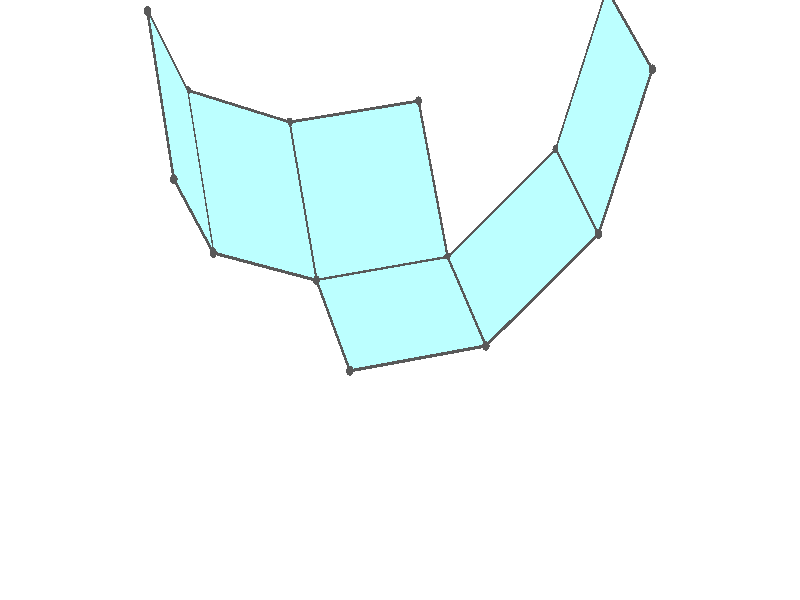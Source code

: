 #version 3.7;
global_settings{assumed_gamma 1.0}
camera{perspective location <18.750000000000000000000000, 10.825317547305481014063844, 12.499999999999996447286321> right <0.133333333333333331482962, -0.230940107675850353485814, -0.000000000000000000000000> up <-0.064951905283832905846353, -0.037499999999999998612221, 0.129903810567665811692706> direction <0.750000000000000111022302, 0.433012701892219298294151, 0.499999999999999944488849> sky <-0.433012701892219298294151, -0.249999999999999944488849, 0.866025403784438707610605> look_at <18.000000000000000000000000, 10.392304845413262270881205, 11.999999999999996447286321>}
light_source{<18.750000000000000000000000, 10.825317547305481014063844, 12.499999999999996447286321> rgb<1.0,1.0,1.0>}
background{rgb<1,1,1>}
union{union{object{union{sphere{<0.000000000000000049995996, 0.816496580927725923437777, -0.091663934643884115160972>,0.029999999999999998889777}sphere{<-0.816496580927725923437777, 0.000000000000000099991992, -0.091663934643884115160972>,0.029999999999999998889777}sphere{<-0.000000000000000149987989, -0.816496580927725923437777, -0.091663934643884115160972>,0.029999999999999998889777}sphere{<0.816496580927725923437777, -0.000000000000000199983985, -0.091663934643884115160972>,0.029999999999999998889777}} pigment{rgb<0.1,0.1,0.1>}}object{union{cylinder{<0.000000000000000049995996, 0.816496580927725923437777, -0.091663934643884115160972>,<-0.816496580927725923437777, 0.000000000000000099991992, -0.091663934643884115160972>,0.010000000000000000208167}cylinder{<-0.816496580927725923437777, 0.000000000000000099991992, -0.091663934643884115160972>,<-0.000000000000000149987989, -0.816496580927725923437777, -0.091663934643884115160972>,0.010000000000000000208167}cylinder{<-0.000000000000000149987989, -0.816496580927725923437777, -0.091663934643884115160972>,<0.816496580927725923437777, -0.000000000000000199983985, -0.091663934643884115160972>,0.010000000000000000208167}cylinder{<0.816496580927725923437777, -0.000000000000000199983985, -0.091663934643884115160972>,<0.000000000000000049995996, 0.816496580927725923437777, -0.091663934643884115160972>,0.010000000000000000208167}} pigment{rgb<0.1,0.1,0.1>}}object{polygon{4.000000000000000000000000,<0.000000000000000049995996, 0.816496580927725923437777, -0.091663934643884115160972>,<-0.816496580927725923437777, 0.000000000000000099991992, -0.091663934643884115160972>,<-0.000000000000000149987989, -0.816496580927725923437777, -0.091663934643884115160972>,<0.816496580927725923437777, -0.000000000000000199983985, -0.091663934643884115160972>} pigment{rgbft<0.5,1.0,1.0,0.1,0.1>}}}union{object{union{sphere{<0.000000000000000111022302, 0.816496580927726034460079, -0.091663934643884392716728>,0.029999999999999998889777}sphere{<-0.816496580927726145482382, -0.000000000000000111022302, -0.091663934643884392716728>,0.029999999999999998889777}sphere{<-1.490052188843042468846534, 0.673555607915316434386455, 0.561006747572645125821111>,0.029999999999999998889777}sphere{<-0.673555607915316434386455, 1.490052188843042468846534, 0.561006747572645236843414>,0.029999999999999998889777}} pigment{rgb<0.1,0.1,0.1>}}object{union{cylinder{<0.000000000000000111022302, 0.816496580927726034460079, -0.091663934643884392716728>,<-0.816496580927726145482382, -0.000000000000000111022302, -0.091663934643884392716728>,0.010000000000000000208167}cylinder{<-0.816496580927726145482382, -0.000000000000000111022302, -0.091663934643884392716728>,<-1.490052188843042468846534, 0.673555607915316434386455, 0.561006747572645125821111>,0.010000000000000000208167}cylinder{<-1.490052188843042468846534, 0.673555607915316434386455, 0.561006747572645125821111>,<-0.673555607915316434386455, 1.490052188843042468846534, 0.561006747572645236843414>,0.010000000000000000208167}cylinder{<-0.673555607915316434386455, 1.490052188843042468846534, 0.561006747572645236843414>,<0.000000000000000111022302, 0.816496580927726034460079, -0.091663934643884392716728>,0.010000000000000000208167}} pigment{rgb<0.1,0.1,0.1>}}object{polygon{4.000000000000000000000000,<0.000000000000000111022302, 0.816496580927726034460079, -0.091663934643884392716728>,<-0.816496580927726145482382, -0.000000000000000111022302, -0.091663934643884392716728>,<-1.490052188843042468846534, 0.673555607915316434386455, 0.561006747572645125821111>,<-0.673555607915316434386455, 1.490052188843042468846534, 0.561006747572645236843414>} pigment{rgbft<0.5,1.0,1.0,0.1,0.1>}}}union{object{union{sphere{<-0.968336569481868192355023, 1.784833150409594226815102, 1.637826928814217097851724>,0.029999999999999998889777}sphere{<-1.784833150409594448859707, 0.968336569481867970310418, 1.637826928814217097851724>,0.029999999999999998889777}sphere{<-1.490052188843042690891139, 0.673555607915316434386455, 0.561006747572645014798809>,0.029999999999999998889777}sphere{<-0.673555607915316434386455, 1.490052188843042468846534, 0.561006747572645014798809>,0.029999999999999998889777}} pigment{rgb<0.1,0.1,0.1>}}object{union{cylinder{<-0.968336569481868192355023, 1.784833150409594226815102, 1.637826928814217097851724>,<-1.784833150409594448859707, 0.968336569481867970310418, 1.637826928814217097851724>,0.010000000000000000208167}cylinder{<-1.784833150409594448859707, 0.968336569481867970310418, 1.637826928814217097851724>,<-1.490052188843042690891139, 0.673555607915316434386455, 0.561006747572645014798809>,0.010000000000000000208167}cylinder{<-1.490052188843042690891139, 0.673555607915316434386455, 0.561006747572645014798809>,<-0.673555607915316434386455, 1.490052188843042468846534, 0.561006747572645014798809>,0.010000000000000000208167}cylinder{<-0.673555607915316434386455, 1.490052188843042468846534, 0.561006747572645014798809>,<-0.968336569481868192355023, 1.784833150409594226815102, 1.637826928814217097851724>,0.010000000000000000208167}} pigment{rgb<0.1,0.1,0.1>}}object{polygon{4.000000000000000000000000,<-0.968336569481868192355023, 1.784833150409594226815102, 1.637826928814217097851724>,<-1.784833150409594448859707, 0.968336569481867970310418, 1.637826928814217097851724>,<-1.490052188843042690891139, 0.673555607915316434386455, 0.561006747572645014798809>,<-0.673555607915316434386455, 1.490052188843042468846534, 0.561006747572645014798809>} pigment{rgbft<0.5,1.0,1.0,0.1,0.1>}}}union{object{union{sphere{<-1.490052188843042468846534, -0.673555607915315990297245, 0.561006747572644903776506>,0.029999999999999998889777}sphere{<-0.816496580927726034460079, 0.000000000000000111022302, -0.091663934643884337205577>,0.029999999999999998889777}sphere{<-0.000000000000000111022302, -0.816496580927726034460079, -0.091663934643884281694426>,0.029999999999999998889777}sphere{<-0.673555607915316434386455, -1.490052188843042024757324, 0.561006747572645014798809>,0.029999999999999998889777}} pigment{rgb<0.1,0.1,0.1>}}object{union{cylinder{<-1.490052188843042468846534, -0.673555607915315990297245, 0.561006747572644903776506>,<-0.816496580927726034460079, 0.000000000000000111022302, -0.091663934643884337205577>,0.010000000000000000208167}cylinder{<-0.816496580927726034460079, 0.000000000000000111022302, -0.091663934643884337205577>,<-0.000000000000000111022302, -0.816496580927726034460079, -0.091663934643884281694426>,0.010000000000000000208167}cylinder{<-0.000000000000000111022302, -0.816496580927726034460079, -0.091663934643884281694426>,<-0.673555607915316434386455, -1.490052188843042024757324, 0.561006747572645014798809>,0.010000000000000000208167}cylinder{<-0.673555607915316434386455, -1.490052188843042024757324, 0.561006747572645014798809>,<-1.490052188843042468846534, -0.673555607915315990297245, 0.561006747572644903776506>,0.010000000000000000208167}} pigment{rgb<0.1,0.1,0.1>}}object{polygon{4.000000000000000000000000,<-1.490052188843042468846534, -0.673555607915315990297245, 0.561006747572644903776506>,<-0.816496580927726034460079, 0.000000000000000111022302, -0.091663934643884337205577>,<-0.000000000000000111022302, -0.816496580927726034460079, -0.091663934643884281694426>,<-0.673555607915316434386455, -1.490052188843042024757324, 0.561006747572645014798809>} pigment{rgbft<0.5,1.0,1.0,0.1,0.1>}}}union{object{union{sphere{<0.260857809680587138245755, -1.902749987077771987031838, 1.099416838193431056325267>,0.029999999999999998889777}sphere{<0.934413417595903794676815, -1.229194379162455774689988, 0.446746155976901815343183>,0.029999999999999998889777}sphere{<-0.000000000000000111022302, -0.816496580927726145482382, -0.091663934643884337205577>,0.029999999999999998889777}sphere{<-0.673555607915316767453362, -1.490052188843042468846534, 0.561006747572645014798809>,0.029999999999999998889777}} pigment{rgb<0.1,0.1,0.1>}}object{union{cylinder{<0.260857809680587138245755, -1.902749987077771987031838, 1.099416838193431056325267>,<0.934413417595903794676815, -1.229194379162455774689988, 0.446746155976901815343183>,0.010000000000000000208167}cylinder{<0.934413417595903794676815, -1.229194379162455774689988, 0.446746155976901815343183>,<-0.000000000000000111022302, -0.816496580927726145482382, -0.091663934643884337205577>,0.010000000000000000208167}cylinder{<-0.000000000000000111022302, -0.816496580927726145482382, -0.091663934643884337205577>,<-0.673555607915316767453362, -1.490052188843042468846534, 0.561006747572645014798809>,0.010000000000000000208167}cylinder{<-0.673555607915316767453362, -1.490052188843042468846534, 0.561006747572645014798809>,<0.260857809680587138245755, -1.902749987077771987031838, 1.099416838193431056325267>,0.010000000000000000208167}} pigment{rgb<0.1,0.1,0.1>}}object{polygon{4.000000000000000000000000,<0.260857809680587138245755, -1.902749987077771987031838, 1.099416838193431056325267>,<0.934413417595903794676815, -1.229194379162455774689988, 0.446746155976901815343183>,<-0.000000000000000111022302, -0.816496580927726145482382, -0.091663934643884337205577>,<-0.673555607915316767453362, -1.490052188843042468846534, 0.561006747572645014798809>} pigment{rgbft<0.5,1.0,1.0,0.1,0.1>}}}union{object{union{sphere{<0.260857809680587360290360, -1.902749987077771987031838, 1.099416838193431278369872>,0.029999999999999998889777}sphere{<0.934413417595903794676815, -1.229194379162455774689988, 0.446746155976902370454695>,0.029999999999999998889777}sphere{<1.659575215244409207571152, -1.093594504647052989554368, 1.335051494582906839170278>,0.029999999999999998889777}sphere{<0.986019607329092551140093, -1.767150112562368979851612, 1.987722176799435747085454>,0.029999999999999998889777}} pigment{rgb<0.1,0.1,0.1>}}object{union{cylinder{<0.260857809680587360290360, -1.902749987077771987031838, 1.099416838193431278369872>,<0.934413417595903794676815, -1.229194379162455774689988, 0.446746155976902370454695>,0.010000000000000000208167}cylinder{<0.934413417595903794676815, -1.229194379162455774689988, 0.446746155976902370454695>,<1.659575215244409207571152, -1.093594504647052989554368, 1.335051494582906839170278>,0.010000000000000000208167}cylinder{<1.659575215244409207571152, -1.093594504647052989554368, 1.335051494582906839170278>,<0.986019607329092551140093, -1.767150112562368979851612, 1.987722176799435747085454>,0.010000000000000000208167}cylinder{<0.986019607329092551140093, -1.767150112562368979851612, 1.987722176799435747085454>,<0.260857809680587360290360, -1.902749987077771987031838, 1.099416838193431278369872>,0.010000000000000000208167}} pigment{rgb<0.1,0.1,0.1>}}object{polygon{4.000000000000000000000000,<0.260857809680587360290360, -1.902749987077771987031838, 1.099416838193431278369872>,<0.934413417595903794676815, -1.229194379162455774689988, 0.446746155976902370454695>,<1.659575215244409207571152, -1.093594504647052989554368, 1.335051494582906839170278>,<0.986019607329092551140093, -1.767150112562368979851612, 1.987722176799435747085454>} pigment{rgbft<0.5,1.0,1.0,0.1,0.1>}}}}
